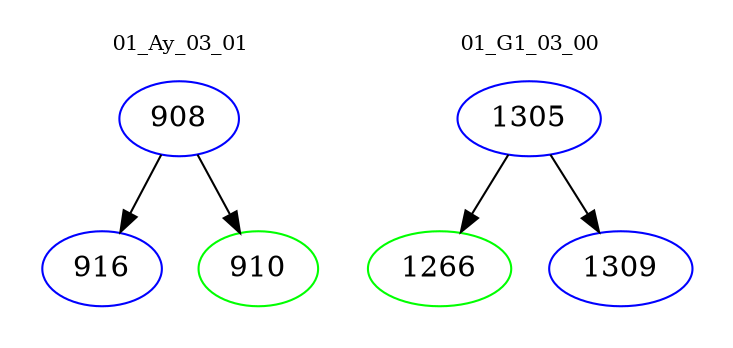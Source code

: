 digraph{
subgraph cluster_0 {
color = white
label = "01_Ay_03_01";
fontsize=10;
T0_908 [label="908", color="blue"]
T0_908 -> T0_916 [color="black"]
T0_916 [label="916", color="blue"]
T0_908 -> T0_910 [color="black"]
T0_910 [label="910", color="green"]
}
subgraph cluster_1 {
color = white
label = "01_G1_03_00";
fontsize=10;
T1_1305 [label="1305", color="blue"]
T1_1305 -> T1_1266 [color="black"]
T1_1266 [label="1266", color="green"]
T1_1305 -> T1_1309 [color="black"]
T1_1309 [label="1309", color="blue"]
}
}
